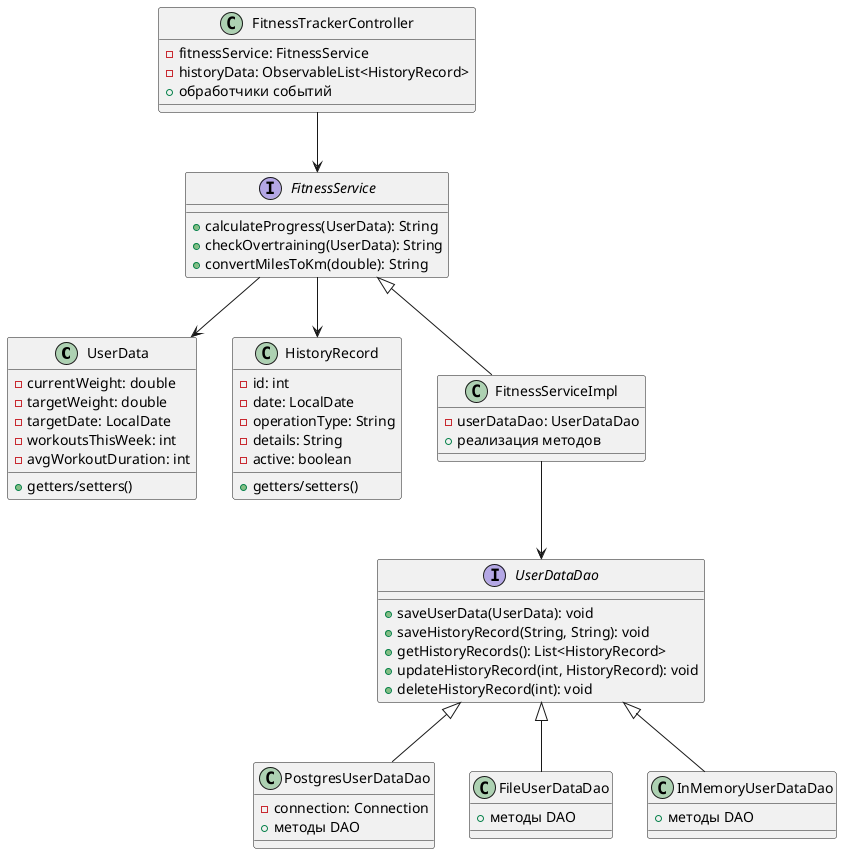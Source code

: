 @startuml FitnessTrackerClassDiagram

' Модели данных
class UserData {
  - currentWeight: double
  - targetWeight: double
  - targetDate: LocalDate
  - workoutsThisWeek: int
  - avgWorkoutDuration: int
  + getters/setters()
}

class HistoryRecord {
  - id: int
  - date: LocalDate
  - operationType: String
  - details: String
  - active: boolean
  + getters/setters()
}

' DAO-слой
interface UserDataDao {
  + saveUserData(UserData): void
  + saveHistoryRecord(String, String): void
  + getHistoryRecords(): List<HistoryRecord>
  + updateHistoryRecord(int, HistoryRecord): void
  + deleteHistoryRecord(int): void
}

class PostgresUserDataDao {
  - connection: Connection
  + методы DAO
}

class FileUserDataDao {
  + методы DAO
}

class InMemoryUserDataDao {
  + методы DAO
}

' Сервисный слой
interface FitnessService {
  + calculateProgress(UserData): String
  + checkOvertraining(UserData): String
  + convertMilesToKm(double): String
}

class FitnessServiceImpl {
  - userDataDao: UserDataDao
  + реализация методов
}

' Контроллер
class FitnessTrackerController {
  - fitnessService: FitnessService
  - historyData: ObservableList<HistoryRecord>
  + обработчики событий
}

' Связи
UserDataDao <|-- PostgresUserDataDao
UserDataDao <|-- FileUserDataDao
UserDataDao <|-- InMemoryUserDataDao

FitnessService <|-- FitnessServiceImpl

FitnessTrackerController --> FitnessService
FitnessServiceImpl --> UserDataDao
FitnessService --> UserData
FitnessService --> HistoryRecord

@enduml